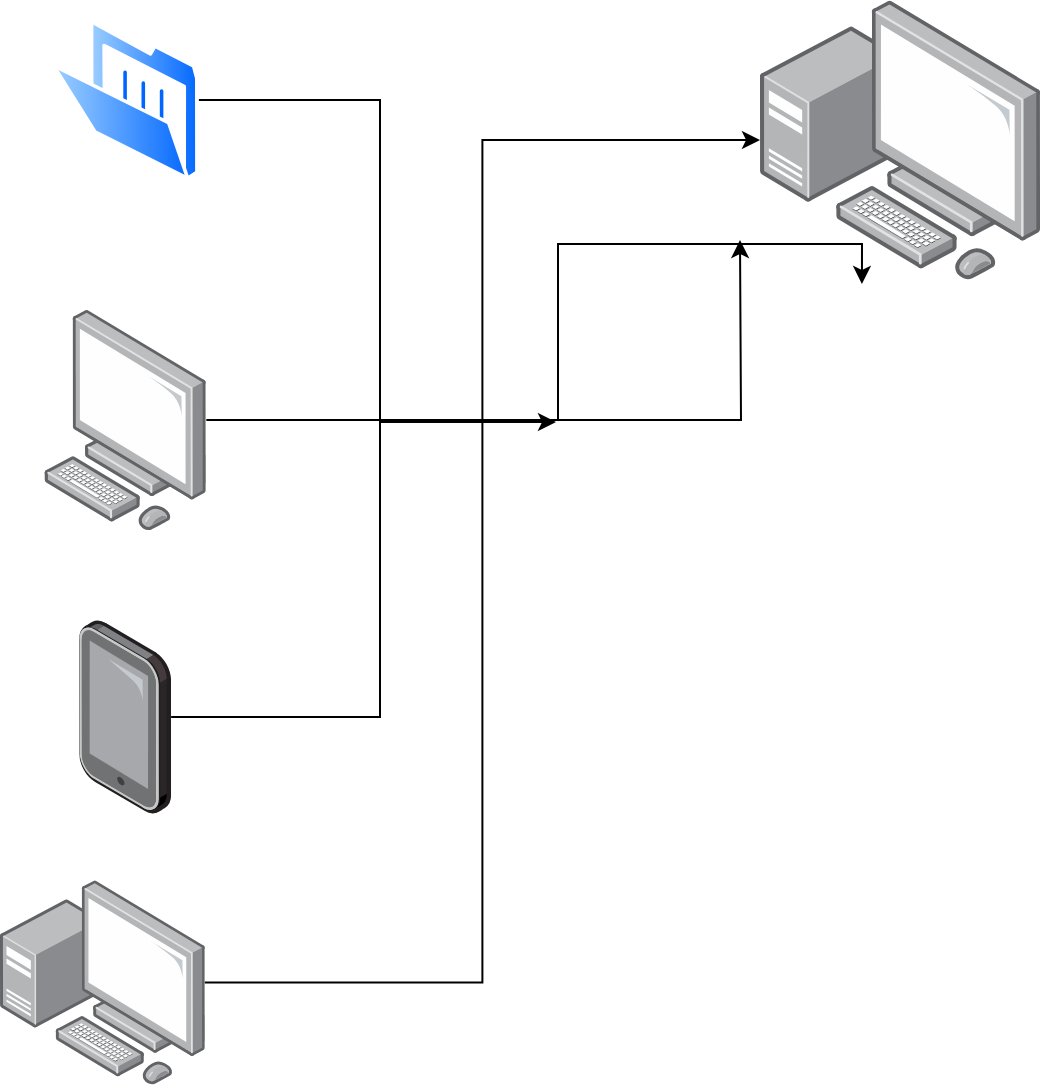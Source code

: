 <mxfile version="24.7.7">
  <diagram name="Page-1" id="i2prnzRZguV9rVKFFl79">
    <mxGraphModel dx="1674" dy="746" grid="1" gridSize="10" guides="1" tooltips="1" connect="1" arrows="1" fold="1" page="1" pageScale="1" pageWidth="1654" pageHeight="1169" math="0" shadow="0">
      <root>
        <mxCell id="0" />
        <mxCell id="1" parent="0" />
        <mxCell id="3V9wm4Z0FJ4fFLGG_Uxp-1" value="" style="image;points=[];aspect=fixed;html=1;align=center;shadow=0;dashed=0;image=img/lib/allied_telesis/computer_and_terminals/Personal_Computer_with_Server.svg;" vertex="1" parent="1">
          <mxGeometry x="580" y="90" width="140" height="140" as="geometry" />
        </mxCell>
        <mxCell id="3V9wm4Z0FJ4fFLGG_Uxp-17" style="edgeStyle=orthogonalEdgeStyle;rounded=0;orthogonalLoop=1;jettySize=auto;html=1;" edge="1" parent="1" source="3V9wm4Z0FJ4fFLGG_Uxp-2">
          <mxGeometry relative="1" as="geometry">
            <mxPoint x="570" y="210" as="targetPoint" />
          </mxGeometry>
        </mxCell>
        <mxCell id="3V9wm4Z0FJ4fFLGG_Uxp-2" value="" style="image;points=[];aspect=fixed;html=1;align=center;shadow=0;dashed=0;image=img/lib/allied_telesis/computer_and_terminals/Personal_Computer.svg;" vertex="1" parent="1">
          <mxGeometry x="222" y="245" width="81.17" height="110" as="geometry" />
        </mxCell>
        <mxCell id="3V9wm4Z0FJ4fFLGG_Uxp-12" value="" style="image;points=[];aspect=fixed;html=1;align=center;shadow=0;dashed=0;image=img/lib/allied_telesis/computer_and_terminals/Personal_Computer_with_Server.svg;" vertex="1" parent="1">
          <mxGeometry x="200" y="530" width="102.4" height="102.4" as="geometry" />
        </mxCell>
        <mxCell id="3V9wm4Z0FJ4fFLGG_Uxp-13" style="edgeStyle=orthogonalEdgeStyle;rounded=0;orthogonalLoop=1;jettySize=auto;html=1;entryX=0;entryY=0.5;entryDx=0;entryDy=0;entryPerimeter=0;" edge="1" parent="1" source="3V9wm4Z0FJ4fFLGG_Uxp-12" target="3V9wm4Z0FJ4fFLGG_Uxp-1">
          <mxGeometry relative="1" as="geometry" />
        </mxCell>
        <mxCell id="3V9wm4Z0FJ4fFLGG_Uxp-16" value="" style="image;points=[];aspect=fixed;html=1;align=center;shadow=0;dashed=0;image=img/lib/allied_telesis/computer_and_terminals/Tablet.svg;" vertex="1" parent="1">
          <mxGeometry x="239.61" y="400" width="45.95" height="97" as="geometry" />
        </mxCell>
        <mxCell id="3V9wm4Z0FJ4fFLGG_Uxp-18" style="edgeStyle=orthogonalEdgeStyle;rounded=0;orthogonalLoop=1;jettySize=auto;html=1;entryX=0.364;entryY=1.014;entryDx=0;entryDy=0;entryPerimeter=0;" edge="1" parent="1" source="3V9wm4Z0FJ4fFLGG_Uxp-16" target="3V9wm4Z0FJ4fFLGG_Uxp-1">
          <mxGeometry relative="1" as="geometry">
            <mxPoint x="480" y="300" as="targetPoint" />
            <Array as="points">
              <mxPoint x="390" y="449" />
              <mxPoint x="390" y="300" />
              <mxPoint x="479" y="300" />
              <mxPoint x="479" y="212" />
            </Array>
          </mxGeometry>
        </mxCell>
        <mxCell id="3V9wm4Z0FJ4fFLGG_Uxp-21" style="edgeStyle=orthogonalEdgeStyle;rounded=0;orthogonalLoop=1;jettySize=auto;html=1;" edge="1" parent="1" source="3V9wm4Z0FJ4fFLGG_Uxp-19">
          <mxGeometry relative="1" as="geometry">
            <mxPoint x="478" y="301" as="targetPoint" />
            <Array as="points">
              <mxPoint x="390" y="140" />
              <mxPoint x="390" y="301" />
            </Array>
          </mxGeometry>
        </mxCell>
        <mxCell id="3V9wm4Z0FJ4fFLGG_Uxp-19" value="" style="image;aspect=fixed;perimeter=ellipsePerimeter;html=1;align=center;shadow=0;dashed=0;spacingTop=3;image=img/lib/active_directory/folder_open.svg;" vertex="1" parent="1">
          <mxGeometry x="225.79" y="100" width="73.6" height="80" as="geometry" />
        </mxCell>
      </root>
    </mxGraphModel>
  </diagram>
</mxfile>
